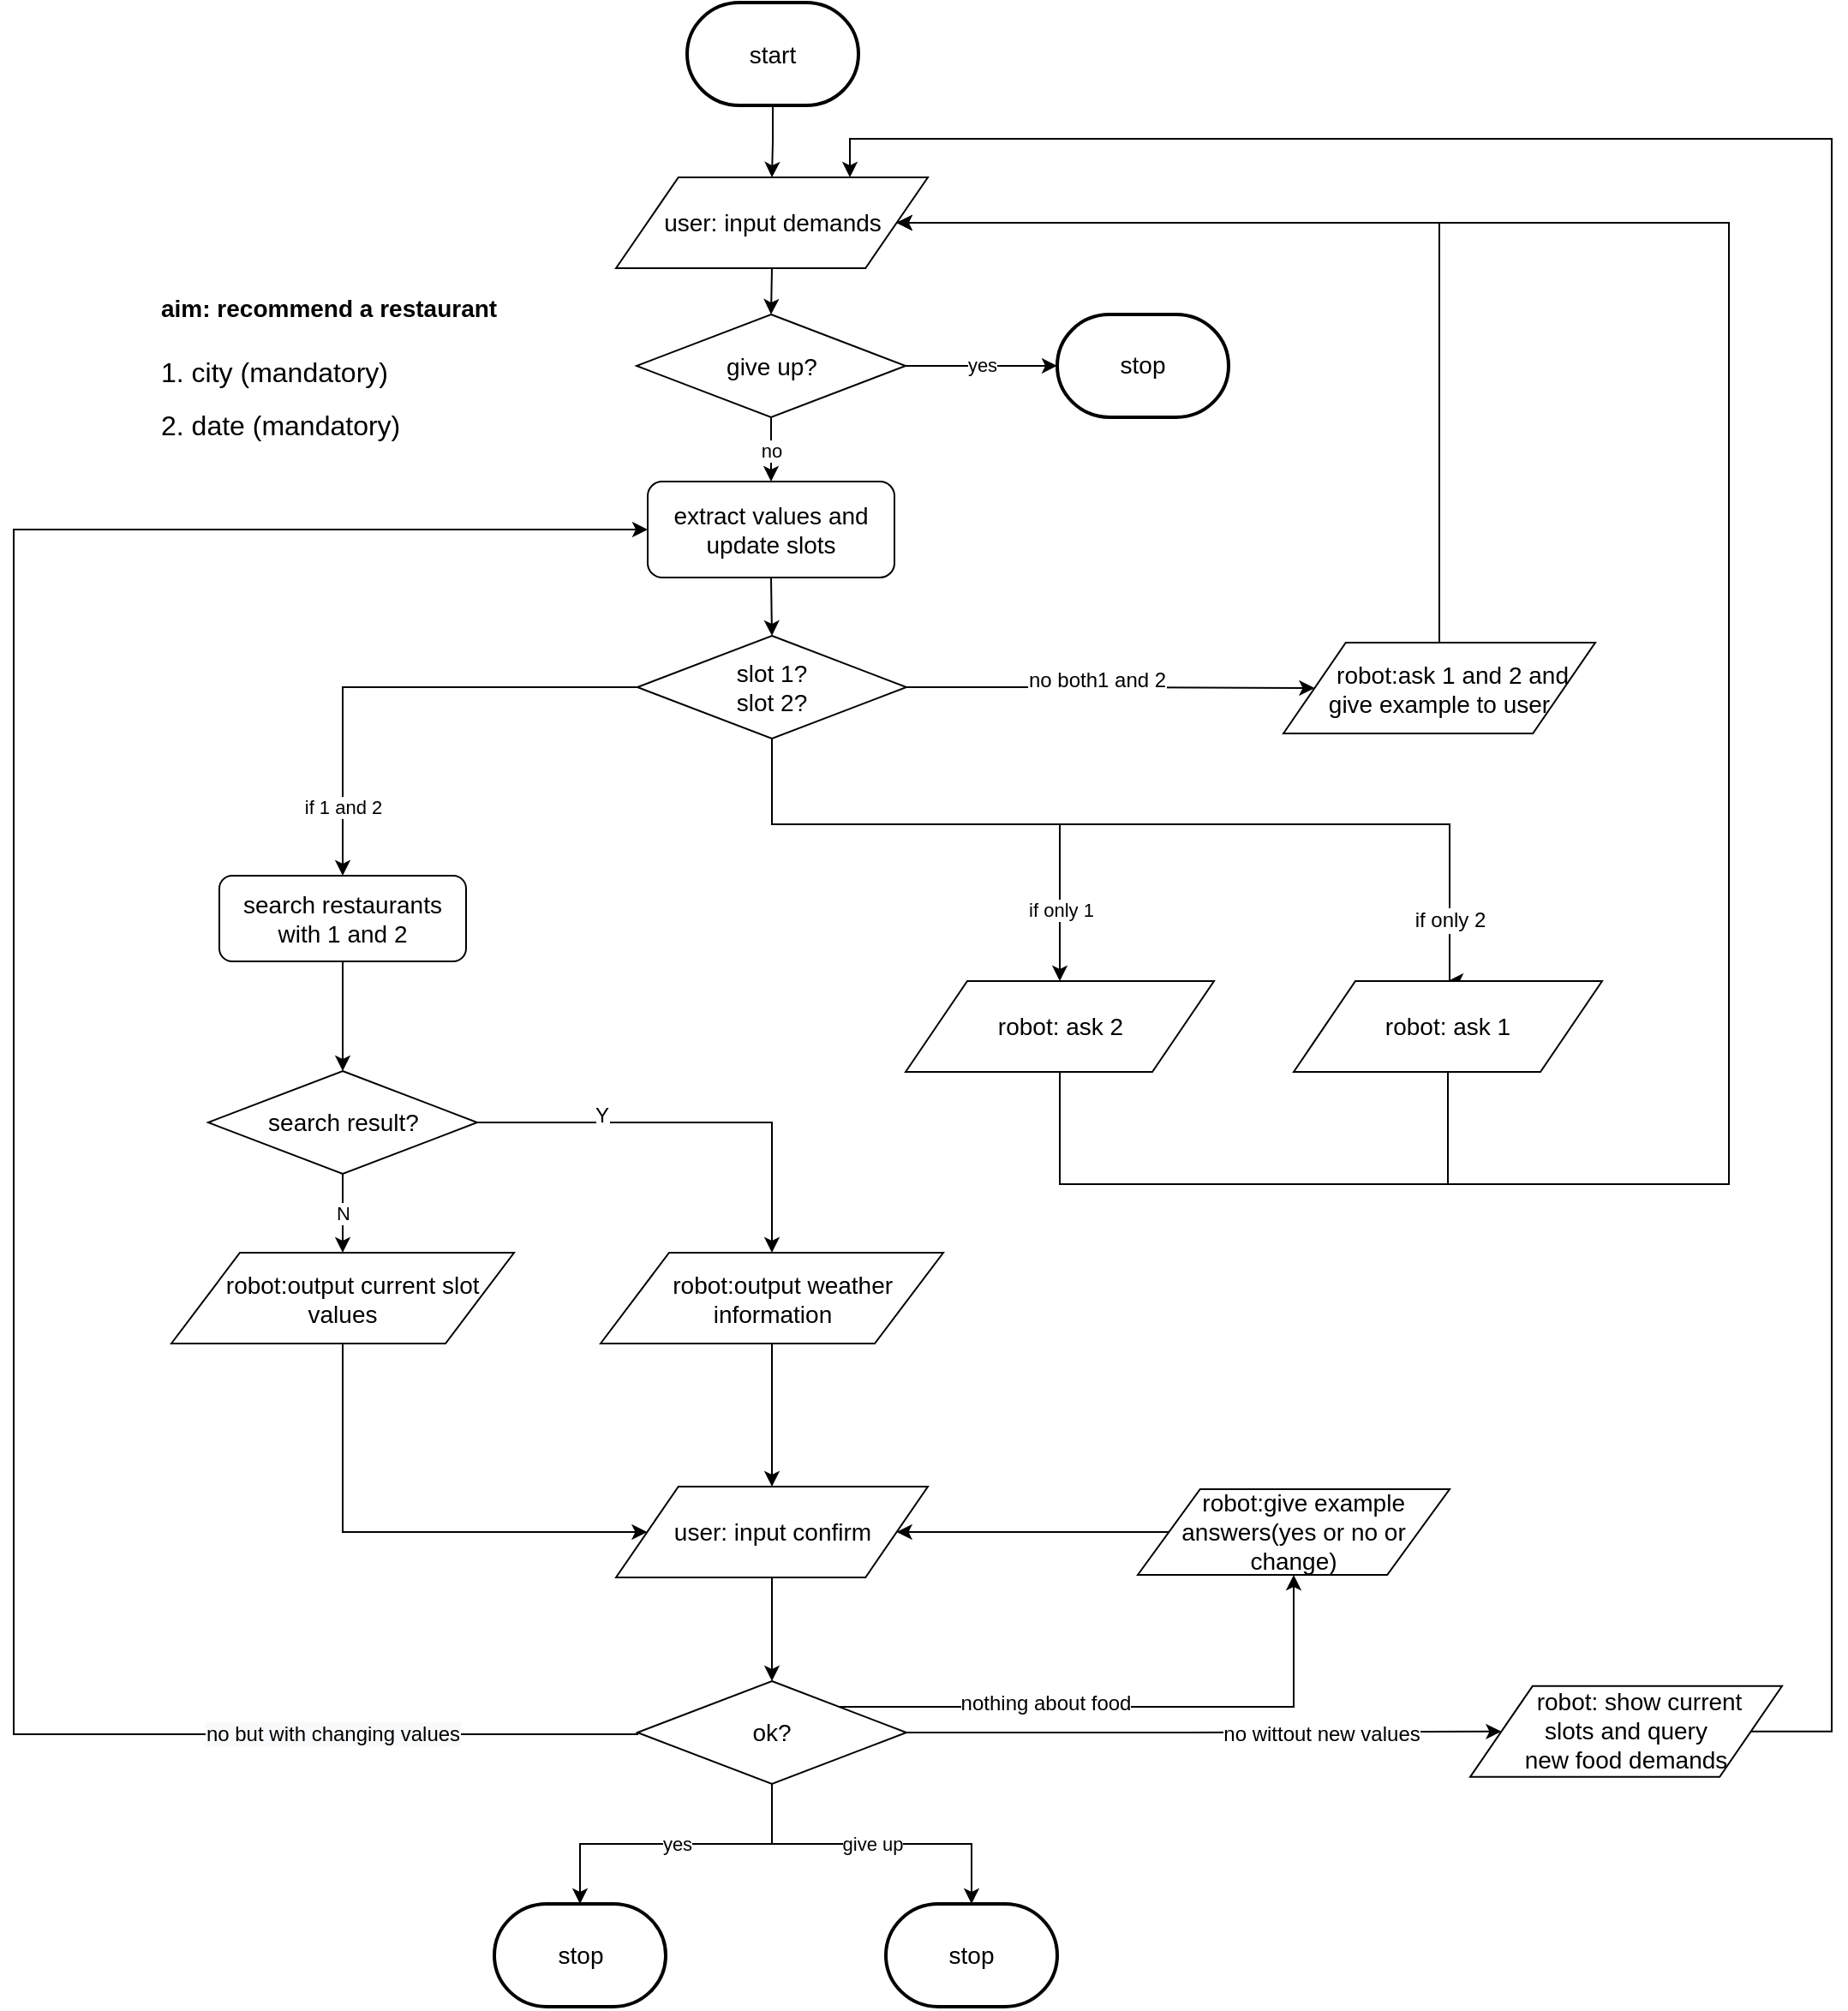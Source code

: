 <mxfile version="12.2.2" type="github" pages="1">
  <diagram id="l5Uh_Jkxbw_3MJGxyL1G" name="Page-1">
    <mxGraphModel dx="530" dy="1453" grid="1" gridSize="10" guides="1" tooltips="1" connect="1" arrows="1" fold="1" page="1" pageScale="1" pageWidth="827" pageHeight="1169" math="0" shadow="0">
      <root>
        <mxCell id="0"/>
        <mxCell id="1" parent="0"/>
        <mxCell id="T2Pn94c-PPf0k7RdbfTk-105" value="&lt;h1&gt;&lt;font style=&quot;font-size: 14px&quot;&gt;aim:&amp;nbsp;recommend a restaurant&lt;/font&gt;&lt;/h1&gt;&lt;p&gt;&lt;font size=&quot;3&quot;&gt;1. city (mandatory)&lt;br&gt;&lt;/font&gt;&lt;/p&gt;&lt;p&gt;&lt;font size=&quot;3&quot;&gt;2. date (mandatory)&lt;/font&gt;&lt;/p&gt;" style="text;html=1;strokeColor=none;fillColor=none;spacing=5;spacingTop=-20;whiteSpace=wrap;overflow=hidden;rounded=0;" vertex="1" parent="1">
          <mxGeometry x="229.5" y="115.5" width="250" height="131" as="geometry"/>
        </mxCell>
        <mxCell id="T2Pn94c-PPf0k7RdbfTk-106" style="edgeStyle=orthogonalEdgeStyle;rounded=0;orthogonalLoop=1;jettySize=auto;html=1;exitX=1;exitY=0.5;exitDx=0;exitDy=0;entryX=0;entryY=0.5;entryDx=0;entryDy=0;" edge="1" parent="1" source="T2Pn94c-PPf0k7RdbfTk-111" target="T2Pn94c-PPf0k7RdbfTk-119">
          <mxGeometry relative="1" as="geometry">
            <mxPoint x="972" y="481.5" as="targetPoint"/>
          </mxGeometry>
        </mxCell>
        <mxCell id="T2Pn94c-PPf0k7RdbfTk-107" value="no both1 and 2" style="text;html=1;resizable=0;points=[];align=center;verticalAlign=middle;labelBackgroundColor=#ffffff;" vertex="1" connectable="0" parent="T2Pn94c-PPf0k7RdbfTk-106">
          <mxGeometry x="-0.07" y="5" relative="1" as="geometry">
            <mxPoint as="offset"/>
          </mxGeometry>
        </mxCell>
        <mxCell id="T2Pn94c-PPf0k7RdbfTk-159" style="edgeStyle=orthogonalEdgeStyle;rounded=0;orthogonalLoop=1;jettySize=auto;html=1;exitX=0.5;exitY=1;exitDx=0;exitDy=0;entryX=0.5;entryY=0;entryDx=0;entryDy=0;" edge="1" parent="1" source="T2Pn94c-PPf0k7RdbfTk-111" target="T2Pn94c-PPf0k7RdbfTk-163">
          <mxGeometry relative="1" as="geometry">
            <mxPoint x="382" y="500" as="targetPoint"/>
            <Array as="points">
              <mxPoint x="591" y="440"/>
              <mxPoint x="987" y="440"/>
            </Array>
          </mxGeometry>
        </mxCell>
        <mxCell id="T2Pn94c-PPf0k7RdbfTk-161" value="if only 2" style="text;html=1;resizable=0;points=[];align=center;verticalAlign=middle;labelBackgroundColor=#ffffff;" vertex="1" connectable="0" parent="T2Pn94c-PPf0k7RdbfTk-159">
          <mxGeometry x="0.7" relative="1" as="geometry">
            <mxPoint y="44" as="offset"/>
          </mxGeometry>
        </mxCell>
        <mxCell id="T2Pn94c-PPf0k7RdbfTk-111" value="&lt;font style=&quot;font-size: 14px&quot;&gt;slot 1?&lt;br&gt;slot 2?&lt;br&gt;&lt;/font&gt;" style="rhombus;whiteSpace=wrap;html=1;" vertex="1" parent="1">
          <mxGeometry x="513" y="330" width="157" height="60" as="geometry"/>
        </mxCell>
        <mxCell id="T2Pn94c-PPf0k7RdbfTk-112" style="edgeStyle=orthogonalEdgeStyle;rounded=0;orthogonalLoop=1;jettySize=auto;html=1;exitX=1;exitY=0.5;exitDx=0;exitDy=0;entryX=0.75;entryY=0;entryDx=0;entryDy=0;" edge="1" parent="1" source="T2Pn94c-PPf0k7RdbfTk-113" target="T2Pn94c-PPf0k7RdbfTk-117">
          <mxGeometry relative="1" as="geometry">
            <Array as="points">
              <mxPoint x="1210" y="970"/>
              <mxPoint x="1210" y="40"/>
              <mxPoint x="637" y="40"/>
            </Array>
          </mxGeometry>
        </mxCell>
        <mxCell id="T2Pn94c-PPf0k7RdbfTk-113" value="&lt;font style=&quot;font-size: 14px&quot;&gt;&amp;nbsp; &amp;nbsp; robot: show current &lt;br&gt;slots and&amp;nbsp;&lt;/font&gt;&lt;span style=&quot;font-size: 14px&quot;&gt;query &lt;br&gt;new food demands&lt;/span&gt;" style="shape=parallelogram;perimeter=parallelogramPerimeter;whiteSpace=wrap;html=1;" vertex="1" parent="1">
          <mxGeometry x="999" y="942.905" width="182" height="53" as="geometry"/>
        </mxCell>
        <mxCell id="T2Pn94c-PPf0k7RdbfTk-114" value="" style="edgeStyle=orthogonalEdgeStyle;rounded=0;orthogonalLoop=1;jettySize=auto;html=1;" edge="1" parent="1" source="T2Pn94c-PPf0k7RdbfTk-115" target="T2Pn94c-PPf0k7RdbfTk-117">
          <mxGeometry relative="1" as="geometry"/>
        </mxCell>
        <mxCell id="T2Pn94c-PPf0k7RdbfTk-115" value="&lt;span style=&quot;font-size: 14px&quot;&gt;start&lt;/span&gt;" style="strokeWidth=2;html=1;shape=mxgraph.flowchart.terminator;whiteSpace=wrap;" vertex="1" parent="1">
          <mxGeometry x="542" y="-39.481" width="100" height="60" as="geometry"/>
        </mxCell>
        <mxCell id="T2Pn94c-PPf0k7RdbfTk-116" style="edgeStyle=orthogonalEdgeStyle;rounded=0;orthogonalLoop=1;jettySize=auto;html=1;exitX=0.5;exitY=1;exitDx=0;exitDy=0;entryX=0.5;entryY=0;entryDx=0;entryDy=0;" edge="1" parent="1" source="T2Pn94c-PPf0k7RdbfTk-117" target="T2Pn94c-PPf0k7RdbfTk-157">
          <mxGeometry relative="1" as="geometry"/>
        </mxCell>
        <mxCell id="T2Pn94c-PPf0k7RdbfTk-117" value="&lt;span style=&quot;font-size: 14px&quot;&gt;user: input demands&lt;/span&gt;" style="shape=parallelogram;perimeter=parallelogramPerimeter;whiteSpace=wrap;html=1;" vertex="1" parent="1">
          <mxGeometry x="500.5" y="62.5" width="182" height="53" as="geometry"/>
        </mxCell>
        <mxCell id="T2Pn94c-PPf0k7RdbfTk-118" style="edgeStyle=orthogonalEdgeStyle;rounded=0;orthogonalLoop=1;jettySize=auto;html=1;exitX=0.5;exitY=0;exitDx=0;exitDy=0;entryX=1;entryY=0.5;entryDx=0;entryDy=0;" edge="1" parent="1" source="T2Pn94c-PPf0k7RdbfTk-119" target="T2Pn94c-PPf0k7RdbfTk-117">
          <mxGeometry relative="1" as="geometry">
            <Array as="points">
              <mxPoint x="981" y="89"/>
            </Array>
          </mxGeometry>
        </mxCell>
        <mxCell id="T2Pn94c-PPf0k7RdbfTk-119" value="&lt;span style=&quot;font-size: 14px&quot;&gt;&amp;nbsp; &amp;nbsp; robot:ask 1 and 2 and &lt;br&gt;give example to user&lt;/span&gt;" style="shape=parallelogram;perimeter=parallelogramPerimeter;whiteSpace=wrap;html=1;" vertex="1" parent="1">
          <mxGeometry x="890" y="334" width="182" height="53" as="geometry"/>
        </mxCell>
        <mxCell id="T2Pn94c-PPf0k7RdbfTk-122" value="" style="edgeStyle=orthogonalEdgeStyle;rounded=0;orthogonalLoop=1;jettySize=auto;html=1;" edge="1" parent="1" source="T2Pn94c-PPf0k7RdbfTk-123" target="T2Pn94c-PPf0k7RdbfTk-125">
          <mxGeometry relative="1" as="geometry"/>
        </mxCell>
        <mxCell id="T2Pn94c-PPf0k7RdbfTk-123" value="&lt;span style=&quot;font-size: 14px ; white-space: normal&quot;&gt;&amp;nbsp; &amp;nbsp;robot:output weather information&lt;/span&gt;" style="shape=parallelogram;perimeter=parallelogramPerimeter;whiteSpace=wrap;html=1;" vertex="1" parent="1">
          <mxGeometry x="491.5" y="690" width="200" height="53" as="geometry"/>
        </mxCell>
        <mxCell id="T2Pn94c-PPf0k7RdbfTk-124" value="" style="edgeStyle=orthogonalEdgeStyle;rounded=0;orthogonalLoop=1;jettySize=auto;html=1;" edge="1" parent="1" source="T2Pn94c-PPf0k7RdbfTk-125" target="T2Pn94c-PPf0k7RdbfTk-134">
          <mxGeometry relative="1" as="geometry"/>
        </mxCell>
        <mxCell id="T2Pn94c-PPf0k7RdbfTk-125" value="&lt;span style=&quot;font-size: 14px&quot;&gt;user: input confirm&lt;/span&gt;" style="shape=parallelogram;perimeter=parallelogramPerimeter;whiteSpace=wrap;html=1;" vertex="1" parent="1">
          <mxGeometry x="500.5" y="826.5" width="182" height="53" as="geometry"/>
        </mxCell>
        <mxCell id="T2Pn94c-PPf0k7RdbfTk-126" style="edgeStyle=orthogonalEdgeStyle;rounded=0;orthogonalLoop=1;jettySize=auto;html=1;exitX=1;exitY=0;exitDx=0;exitDy=0;" edge="1" parent="1" source="T2Pn94c-PPf0k7RdbfTk-134" target="T2Pn94c-PPf0k7RdbfTk-152">
          <mxGeometry relative="1" as="geometry">
            <mxPoint x="650" y="940" as="sourcePoint"/>
          </mxGeometry>
        </mxCell>
        <mxCell id="T2Pn94c-PPf0k7RdbfTk-127" value="nothing about food" style="text;html=1;resizable=0;points=[];align=center;verticalAlign=middle;labelBackgroundColor=#ffffff;" vertex="1" connectable="0" parent="T2Pn94c-PPf0k7RdbfTk-126">
          <mxGeometry x="-0.3" relative="1" as="geometry">
            <mxPoint y="-2" as="offset"/>
          </mxGeometry>
        </mxCell>
        <mxCell id="T2Pn94c-PPf0k7RdbfTk-128" value="yes" style="edgeStyle=orthogonalEdgeStyle;rounded=0;orthogonalLoop=1;jettySize=auto;html=1;exitX=0.5;exitY=1;exitDx=0;exitDy=0;entryX=0.5;entryY=0;entryDx=0;entryDy=0;entryPerimeter=0;" edge="1" parent="1" source="T2Pn94c-PPf0k7RdbfTk-134" target="T2Pn94c-PPf0k7RdbfTk-142">
          <mxGeometry relative="1" as="geometry"/>
        </mxCell>
        <mxCell id="T2Pn94c-PPf0k7RdbfTk-129" style="edgeStyle=orthogonalEdgeStyle;rounded=0;orthogonalLoop=1;jettySize=auto;html=1;exitX=1;exitY=0.5;exitDx=0;exitDy=0;entryX=0;entryY=0.5;entryDx=0;entryDy=0;" edge="1" parent="1" source="T2Pn94c-PPf0k7RdbfTk-134" target="T2Pn94c-PPf0k7RdbfTk-113">
          <mxGeometry relative="1" as="geometry"/>
        </mxCell>
        <mxCell id="T2Pn94c-PPf0k7RdbfTk-130" value="no wittout new values" style="text;html=1;resizable=0;points=[];align=center;verticalAlign=middle;labelBackgroundColor=#ffffff;" vertex="1" connectable="0" parent="T2Pn94c-PPf0k7RdbfTk-129">
          <mxGeometry x="0.391" y="-1" relative="1" as="geometry">
            <mxPoint as="offset"/>
          </mxGeometry>
        </mxCell>
        <mxCell id="T2Pn94c-PPf0k7RdbfTk-131" style="edgeStyle=orthogonalEdgeStyle;rounded=0;orthogonalLoop=1;jettySize=auto;html=1;exitX=0;exitY=0.5;exitDx=0;exitDy=0;entryX=0;entryY=0.5;entryDx=0;entryDy=0;" edge="1" parent="1" source="T2Pn94c-PPf0k7RdbfTk-134" target="T2Pn94c-PPf0k7RdbfTk-153">
          <mxGeometry relative="1" as="geometry">
            <mxPoint x="234" y="969.571" as="targetPoint"/>
            <Array as="points">
              <mxPoint x="149" y="971"/>
              <mxPoint x="149" y="268"/>
            </Array>
          </mxGeometry>
        </mxCell>
        <mxCell id="T2Pn94c-PPf0k7RdbfTk-132" value="&lt;span style=&quot;text-align: left ; background-color: rgb(248 , 249 , 250)&quot;&gt;no but with changing values&lt;/span&gt;" style="text;html=1;resizable=0;points=[];align=center;verticalAlign=middle;labelBackgroundColor=#ffffff;" vertex="1" connectable="0" parent="T2Pn94c-PPf0k7RdbfTk-131">
          <mxGeometry x="-0.079" relative="1" as="geometry">
            <mxPoint x="186" y="297" as="offset"/>
          </mxGeometry>
        </mxCell>
        <mxCell id="T2Pn94c-PPf0k7RdbfTk-133" value="give up" style="edgeStyle=orthogonalEdgeStyle;rounded=0;orthogonalLoop=1;jettySize=auto;html=1;exitX=0.5;exitY=1;exitDx=0;exitDy=0;entryX=0.5;entryY=0;entryDx=0;entryDy=0;entryPerimeter=0;" edge="1" parent="1" source="T2Pn94c-PPf0k7RdbfTk-134" target="T2Pn94c-PPf0k7RdbfTk-154">
          <mxGeometry relative="1" as="geometry"/>
        </mxCell>
        <mxCell id="T2Pn94c-PPf0k7RdbfTk-134" value="&lt;font style=&quot;font-size: 14px&quot;&gt;ok?&lt;br&gt;&lt;/font&gt;" style="rhombus;whiteSpace=wrap;html=1;" vertex="1" parent="1">
          <mxGeometry x="513" y="940" width="157" height="60" as="geometry"/>
        </mxCell>
        <mxCell id="T2Pn94c-PPf0k7RdbfTk-135" value="if only 1" style="edgeStyle=orthogonalEdgeStyle;rounded=0;orthogonalLoop=1;jettySize=auto;html=1;exitX=0.5;exitY=1;exitDx=0;exitDy=0;entryX=0.5;entryY=0;entryDx=0;entryDy=0;" edge="1" parent="1" source="T2Pn94c-PPf0k7RdbfTk-111" target="T2Pn94c-PPf0k7RdbfTk-162">
          <mxGeometry x="0.733" relative="1" as="geometry">
            <mxPoint x="513" y="679.571" as="sourcePoint"/>
            <Array as="points">
              <mxPoint x="591" y="440"/>
              <mxPoint x="760" y="440"/>
            </Array>
            <mxPoint as="offset"/>
            <mxPoint x="122" y="500" as="targetPoint"/>
          </mxGeometry>
        </mxCell>
        <mxCell id="T2Pn94c-PPf0k7RdbfTk-137" value="if 1 and 2" style="edgeStyle=orthogonalEdgeStyle;rounded=0;orthogonalLoop=1;jettySize=auto;html=1;exitX=0;exitY=0.5;exitDx=0;exitDy=0;entryX=0.5;entryY=0;entryDx=0;entryDy=0;" edge="1" parent="1" source="T2Pn94c-PPf0k7RdbfTk-111" target="T2Pn94c-PPf0k7RdbfTk-141">
          <mxGeometry x="0.718" relative="1" as="geometry">
            <mxPoint as="offset"/>
            <mxPoint x="670.143" y="679.571" as="sourcePoint"/>
            <Array as="points">
              <mxPoint x="341" y="360"/>
            </Array>
          </mxGeometry>
        </mxCell>
        <mxCell id="T2Pn94c-PPf0k7RdbfTk-167" style="edgeStyle=orthogonalEdgeStyle;rounded=0;orthogonalLoop=1;jettySize=auto;html=1;exitX=0.5;exitY=1;exitDx=0;exitDy=0;entryX=0.5;entryY=0;entryDx=0;entryDy=0;" edge="1" parent="1" source="T2Pn94c-PPf0k7RdbfTk-141" target="T2Pn94c-PPf0k7RdbfTk-166">
          <mxGeometry relative="1" as="geometry"/>
        </mxCell>
        <mxCell id="T2Pn94c-PPf0k7RdbfTk-141" value="&lt;span style=&quot;font-size: 14px&quot;&gt;search restaurants with 1 and 2&lt;/span&gt;" style="rounded=1;whiteSpace=wrap;html=1;" vertex="1" parent="1">
          <mxGeometry x="269" y="470" width="144" height="50" as="geometry"/>
        </mxCell>
        <mxCell id="T2Pn94c-PPf0k7RdbfTk-142" value="&lt;font style=&quot;font-size: 14px&quot;&gt;stop&lt;/font&gt;" style="strokeWidth=2;html=1;shape=mxgraph.flowchart.terminator;whiteSpace=wrap;" vertex="1" parent="1">
          <mxGeometry x="429.5" y="1070" width="100" height="60" as="geometry"/>
        </mxCell>
        <mxCell id="T2Pn94c-PPf0k7RdbfTk-143" style="edgeStyle=orthogonalEdgeStyle;rounded=0;orthogonalLoop=1;jettySize=auto;html=1;exitX=0.5;exitY=1;exitDx=0;exitDy=0;entryX=0.5;entryY=0;entryDx=0;entryDy=0;" edge="1" parent="1" source="T2Pn94c-PPf0k7RdbfTk-153" target="T2Pn94c-PPf0k7RdbfTk-111">
          <mxGeometry relative="1" as="geometry">
            <mxPoint x="591.571" y="296.714" as="sourcePoint"/>
          </mxGeometry>
        </mxCell>
        <mxCell id="T2Pn94c-PPf0k7RdbfTk-151" value="" style="edgeStyle=orthogonalEdgeStyle;rounded=0;orthogonalLoop=1;jettySize=auto;html=1;entryX=1;entryY=0.5;entryDx=0;entryDy=0;" edge="1" parent="1" source="T2Pn94c-PPf0k7RdbfTk-152" target="T2Pn94c-PPf0k7RdbfTk-125">
          <mxGeometry relative="1" as="geometry">
            <mxPoint x="706.8" y="853.5" as="targetPoint"/>
          </mxGeometry>
        </mxCell>
        <mxCell id="T2Pn94c-PPf0k7RdbfTk-152" value="&lt;span style=&quot;font-size: 14px&quot;&gt;&amp;nbsp; &amp;nbsp;robot:give example answers(yes or no or change)&lt;/span&gt;" style="shape=parallelogram;perimeter=parallelogramPerimeter;whiteSpace=wrap;html=1;" vertex="1" parent="1">
          <mxGeometry x="805" y="828" width="182" height="50" as="geometry"/>
        </mxCell>
        <mxCell id="T2Pn94c-PPf0k7RdbfTk-153" value="&lt;font style=&quot;font-size: 14px&quot;&gt;extract values and update slots&lt;/font&gt;" style="rounded=1;whiteSpace=wrap;html=1;" vertex="1" parent="1">
          <mxGeometry x="519" y="240" width="144" height="56" as="geometry"/>
        </mxCell>
        <mxCell id="T2Pn94c-PPf0k7RdbfTk-154" value="&lt;font style=&quot;font-size: 14px&quot;&gt;stop&lt;/font&gt;" style="strokeWidth=2;html=1;shape=mxgraph.flowchart.terminator;whiteSpace=wrap;" vertex="1" parent="1">
          <mxGeometry x="658" y="1070" width="100" height="60" as="geometry"/>
        </mxCell>
        <mxCell id="T2Pn94c-PPf0k7RdbfTk-155" value="no" style="edgeStyle=orthogonalEdgeStyle;rounded=0;orthogonalLoop=1;jettySize=auto;html=1;exitX=0.5;exitY=1;exitDx=0;exitDy=0;entryX=0.5;entryY=0;entryDx=0;entryDy=0;" edge="1" parent="1" source="T2Pn94c-PPf0k7RdbfTk-157" target="T2Pn94c-PPf0k7RdbfTk-153">
          <mxGeometry relative="1" as="geometry"/>
        </mxCell>
        <mxCell id="T2Pn94c-PPf0k7RdbfTk-156" value="yes" style="edgeStyle=orthogonalEdgeStyle;rounded=0;orthogonalLoop=1;jettySize=auto;html=1;exitX=1;exitY=0.5;exitDx=0;exitDy=0;entryX=0;entryY=0.5;entryDx=0;entryDy=0;entryPerimeter=0;" edge="1" parent="1" source="T2Pn94c-PPf0k7RdbfTk-157" target="T2Pn94c-PPf0k7RdbfTk-158">
          <mxGeometry relative="1" as="geometry"/>
        </mxCell>
        <mxCell id="T2Pn94c-PPf0k7RdbfTk-157" value="&lt;font style=&quot;font-size: 14px&quot;&gt;give up?&lt;br&gt;&lt;/font&gt;" style="rhombus;whiteSpace=wrap;html=1;" vertex="1" parent="1">
          <mxGeometry x="512.5" y="142.5" width="157" height="60" as="geometry"/>
        </mxCell>
        <mxCell id="T2Pn94c-PPf0k7RdbfTk-158" value="&lt;font style=&quot;font-size: 14px&quot;&gt;stop&lt;/font&gt;" style="strokeWidth=2;html=1;shape=mxgraph.flowchart.terminator;whiteSpace=wrap;" vertex="1" parent="1">
          <mxGeometry x="758" y="142.46" width="100" height="60" as="geometry"/>
        </mxCell>
        <mxCell id="T2Pn94c-PPf0k7RdbfTk-165" style="edgeStyle=orthogonalEdgeStyle;rounded=0;orthogonalLoop=1;jettySize=auto;html=1;exitX=0.5;exitY=1;exitDx=0;exitDy=0;entryX=1;entryY=0.5;entryDx=0;entryDy=0;" edge="1" parent="1" source="T2Pn94c-PPf0k7RdbfTk-162" target="T2Pn94c-PPf0k7RdbfTk-117">
          <mxGeometry relative="1" as="geometry">
            <Array as="points">
              <mxPoint x="760" y="650"/>
              <mxPoint x="1150" y="650"/>
              <mxPoint x="1150" y="89"/>
            </Array>
          </mxGeometry>
        </mxCell>
        <mxCell id="T2Pn94c-PPf0k7RdbfTk-162" value="&lt;span style=&quot;font-size: 14px ; white-space: normal&quot;&gt;robot: ask 2&lt;/span&gt;" style="shape=parallelogram;perimeter=parallelogramPerimeter;whiteSpace=wrap;html=1;" vertex="1" parent="1">
          <mxGeometry x="669.5" y="531.5" width="180" height="53" as="geometry"/>
        </mxCell>
        <mxCell id="T2Pn94c-PPf0k7RdbfTk-164" style="edgeStyle=orthogonalEdgeStyle;rounded=0;orthogonalLoop=1;jettySize=auto;html=1;exitX=0.5;exitY=1;exitDx=0;exitDy=0;entryX=1;entryY=0.5;entryDx=0;entryDy=0;" edge="1" parent="1" source="T2Pn94c-PPf0k7RdbfTk-163" target="T2Pn94c-PPf0k7RdbfTk-117">
          <mxGeometry relative="1" as="geometry">
            <mxPoint x="664" y="90" as="targetPoint"/>
            <Array as="points">
              <mxPoint x="986" y="650"/>
              <mxPoint x="1150" y="650"/>
              <mxPoint x="1150" y="89"/>
            </Array>
          </mxGeometry>
        </mxCell>
        <mxCell id="T2Pn94c-PPf0k7RdbfTk-163" value="&lt;span style=&quot;font-size: 14px ; white-space: normal&quot;&gt;robot: ask 1&lt;/span&gt;" style="shape=parallelogram;perimeter=parallelogramPerimeter;whiteSpace=wrap;html=1;" vertex="1" parent="1">
          <mxGeometry x="896" y="531.5" width="180" height="53" as="geometry"/>
        </mxCell>
        <mxCell id="T2Pn94c-PPf0k7RdbfTk-168" style="edgeStyle=orthogonalEdgeStyle;rounded=0;orthogonalLoop=1;jettySize=auto;html=1;exitX=1;exitY=0.5;exitDx=0;exitDy=0;entryX=0.5;entryY=0;entryDx=0;entryDy=0;" edge="1" parent="1" source="T2Pn94c-PPf0k7RdbfTk-166" target="T2Pn94c-PPf0k7RdbfTk-123">
          <mxGeometry relative="1" as="geometry"/>
        </mxCell>
        <mxCell id="T2Pn94c-PPf0k7RdbfTk-169" value="Y" style="text;html=1;resizable=0;points=[];align=center;verticalAlign=middle;labelBackgroundColor=#ffffff;" vertex="1" connectable="0" parent="T2Pn94c-PPf0k7RdbfTk-168">
          <mxGeometry x="-0.421" y="4" relative="1" as="geometry">
            <mxPoint as="offset"/>
          </mxGeometry>
        </mxCell>
        <mxCell id="T2Pn94c-PPf0k7RdbfTk-171" value="N" style="edgeStyle=orthogonalEdgeStyle;rounded=0;orthogonalLoop=1;jettySize=auto;html=1;exitX=0.5;exitY=1;exitDx=0;exitDy=0;" edge="1" parent="1" source="T2Pn94c-PPf0k7RdbfTk-166" target="T2Pn94c-PPf0k7RdbfTk-170">
          <mxGeometry relative="1" as="geometry"/>
        </mxCell>
        <mxCell id="T2Pn94c-PPf0k7RdbfTk-166" value="&lt;font style=&quot;font-size: 14px&quot;&gt;search result?&lt;br&gt;&lt;/font&gt;" style="rhombus;whiteSpace=wrap;html=1;" vertex="1" parent="1">
          <mxGeometry x="262.5" y="584" width="157" height="60" as="geometry"/>
        </mxCell>
        <mxCell id="T2Pn94c-PPf0k7RdbfTk-172" style="edgeStyle=orthogonalEdgeStyle;rounded=0;orthogonalLoop=1;jettySize=auto;html=1;exitX=0.5;exitY=1;exitDx=0;exitDy=0;entryX=0;entryY=0.5;entryDx=0;entryDy=0;" edge="1" parent="1" source="T2Pn94c-PPf0k7RdbfTk-170" target="T2Pn94c-PPf0k7RdbfTk-125">
          <mxGeometry relative="1" as="geometry">
            <Array as="points">
              <mxPoint x="341" y="853"/>
            </Array>
          </mxGeometry>
        </mxCell>
        <mxCell id="T2Pn94c-PPf0k7RdbfTk-170" value="&lt;span style=&quot;font-size: 14px ; white-space: normal&quot;&gt;&amp;nbsp; &amp;nbsp;robot:output current slot values&lt;/span&gt;" style="shape=parallelogram;perimeter=parallelogramPerimeter;whiteSpace=wrap;html=1;" vertex="1" parent="1">
          <mxGeometry x="241" y="690" width="200" height="53" as="geometry"/>
        </mxCell>
      </root>
    </mxGraphModel>
  </diagram>
</mxfile>
